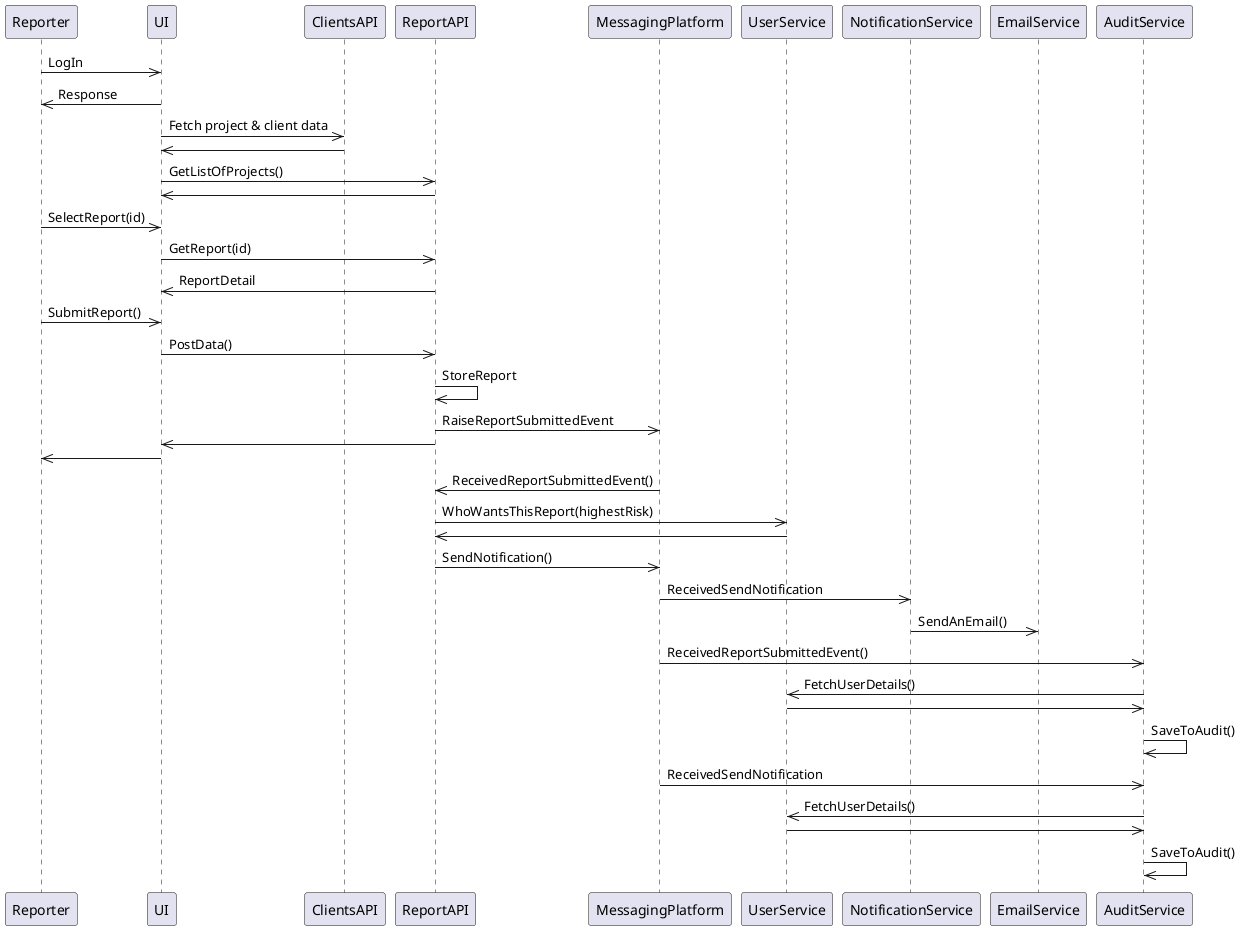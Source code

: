 @startuml Report Submission
Reporter->>UI: LogIn
UI->>Reporter: Response
UI->>ClientsAPI: Fetch project & client data
ClientsAPI->>UI: 
UI->>ReportAPI: GetListOfProjects()
ReportAPI->>UI: 
Reporter->>UI: SelectReport(id)
UI->>ReportAPI: GetReport(id)
ReportAPI->>UI: ReportDetail
Reporter->>UI: SubmitReport()
UI->>ReportAPI: PostData()
ReportAPI->>ReportAPI: StoreReport
ReportAPI->>MessagingPlatform: RaiseReportSubmittedEvent
ReportAPI->>UI: 
UI->>Reporter: 
MessagingPlatform->>ReportAPI: ReceivedReportSubmittedEvent()
ReportAPI->>UserService: WhoWantsThisReport(highestRisk)
UserService->>ReportAPI: 
ReportAPI->>MessagingPlatform: SendNotification()    
MessagingPlatform->>NotificationService: ReceivedSendNotification
NotificationService->>EmailService: SendAnEmail()
MessagingPlatform->>AuditService: ReceivedReportSubmittedEvent()
AuditService->>UserService: FetchUserDetails()
UserService->>AuditService: 
AuditService->>AuditService: SaveToAudit()
MessagingPlatform->>AuditService: ReceivedSendNotification
AuditService->>UserService: FetchUserDetails()
UserService->>AuditService: 
AuditService->>AuditService: SaveToAudit()
